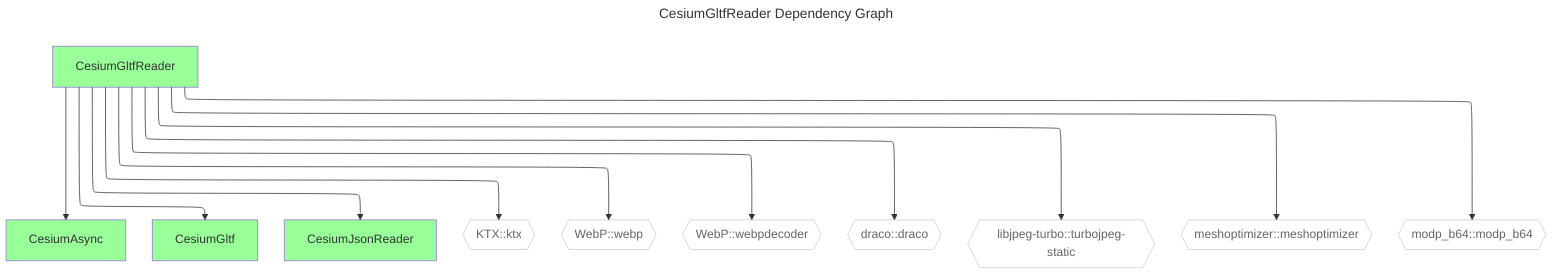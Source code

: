 ---
config:
  layout: elk
title: CesiumGltfReader Dependency Graph
---
graph TD
  classDef dependencyNode fill:#fff,stroke:#ccc,color:#666
  classDef libraryNode fill:#9f9
  CesiumGltfReader[CesiumGltfReader] --> CesiumAsync[CesiumAsync]
  CesiumGltfReader[CesiumGltfReader] --> CesiumGltf[CesiumGltf]
  CesiumGltfReader[CesiumGltfReader] --> CesiumJsonReader[CesiumJsonReader]
  CesiumGltfReader[CesiumGltfReader] --> KTX_ktx{{KTX::ktx}}
  CesiumGltfReader[CesiumGltfReader] --> WebP_webp{{WebP::webp}}
  CesiumGltfReader[CesiumGltfReader] --> WebP_webpdecoder{{WebP::webpdecoder}}
  CesiumGltfReader[CesiumGltfReader] --> draco_draco{{draco::draco}}
  CesiumGltfReader[CesiumGltfReader] --> libjpeg-turbo_turbojpeg-static{{libjpeg-turbo::turbojpeg-static}}
  CesiumGltfReader[CesiumGltfReader] --> meshoptimizer_meshoptimizer{{meshoptimizer::meshoptimizer}}
  CesiumGltfReader[CesiumGltfReader] --> modp_b64_modp_b64{{modp_b64::modp_b64}}
  class KTX_ktx,WebP_webp,WebP_webpdecoder,draco_draco,libjpeg-turbo_turbojpeg-static,meshoptimizer_meshoptimizer,modp_b64_modp_b64 dependencyNode
  class CesiumAsync,CesiumGltf,CesiumJsonReader,CesiumGltfReader libraryNode